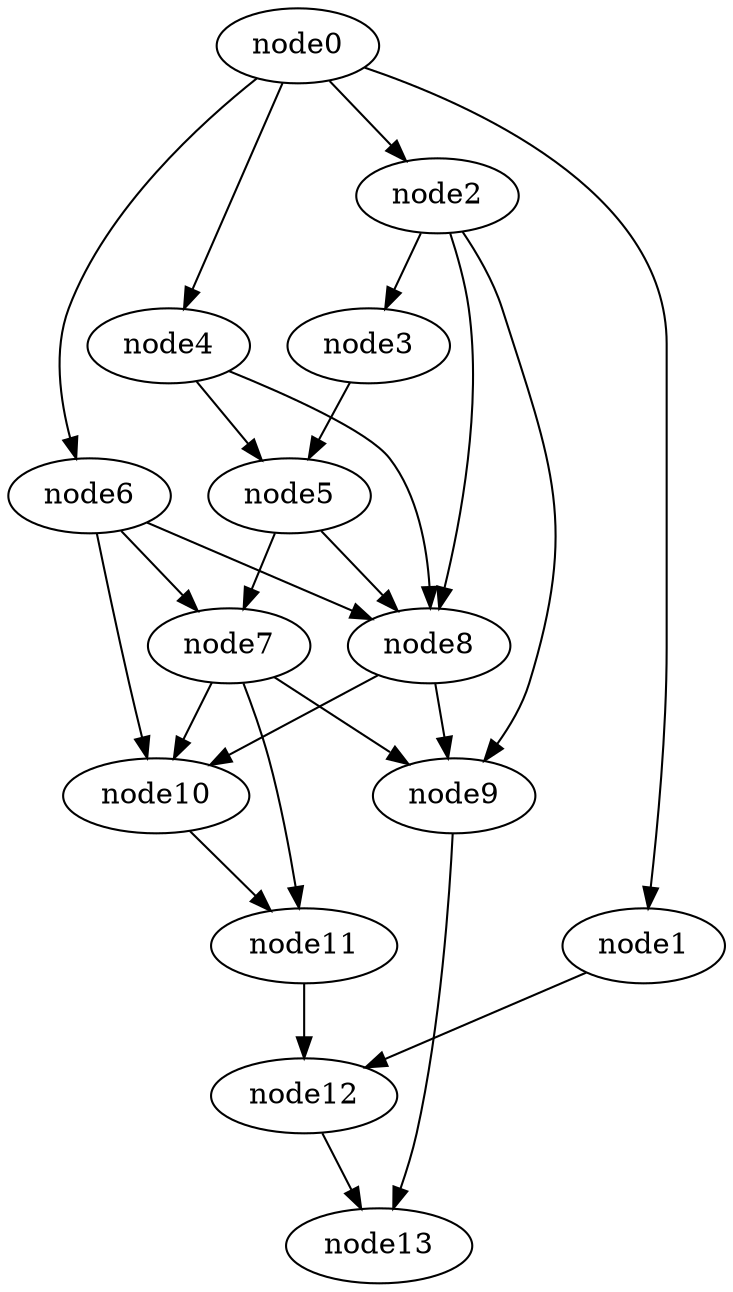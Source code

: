 digraph g{
	node13
	node12 -> node13
	node11 -> node12
	node10 -> node11
	node9 -> node13
	node8 -> node10
	node8 -> node9
	node7 -> node11
	node7 -> node10
	node7 -> node9
	node6 -> node10
	node6 -> node8
	node6 -> node7
	node5 -> node8
	node5 -> node7
	node4 -> node8
	node4 -> node5
	node3 -> node5
	node2 -> node9
	node2 -> node8
	node2 -> node3
	node1 -> node12
	node0 -> node6
	node0 -> node4
	node0 -> node2
	node0 -> node1
}
